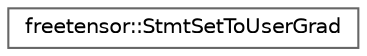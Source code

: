 digraph "Graphical Class Hierarchy"
{
 // LATEX_PDF_SIZE
  bgcolor="transparent";
  edge [fontname=Helvetica,fontsize=10,labelfontname=Helvetica,labelfontsize=10];
  node [fontname=Helvetica,fontsize=10,shape=box,height=0.2,width=0.4];
  rankdir="LR";
  Node0 [label="freetensor::StmtSetToUserGrad",height=0.2,width=0.4,color="grey40", fillcolor="white", style="filled",URL="$structfreetensor_1_1StmtSetToUserGrad.html",tooltip=" "];
}
